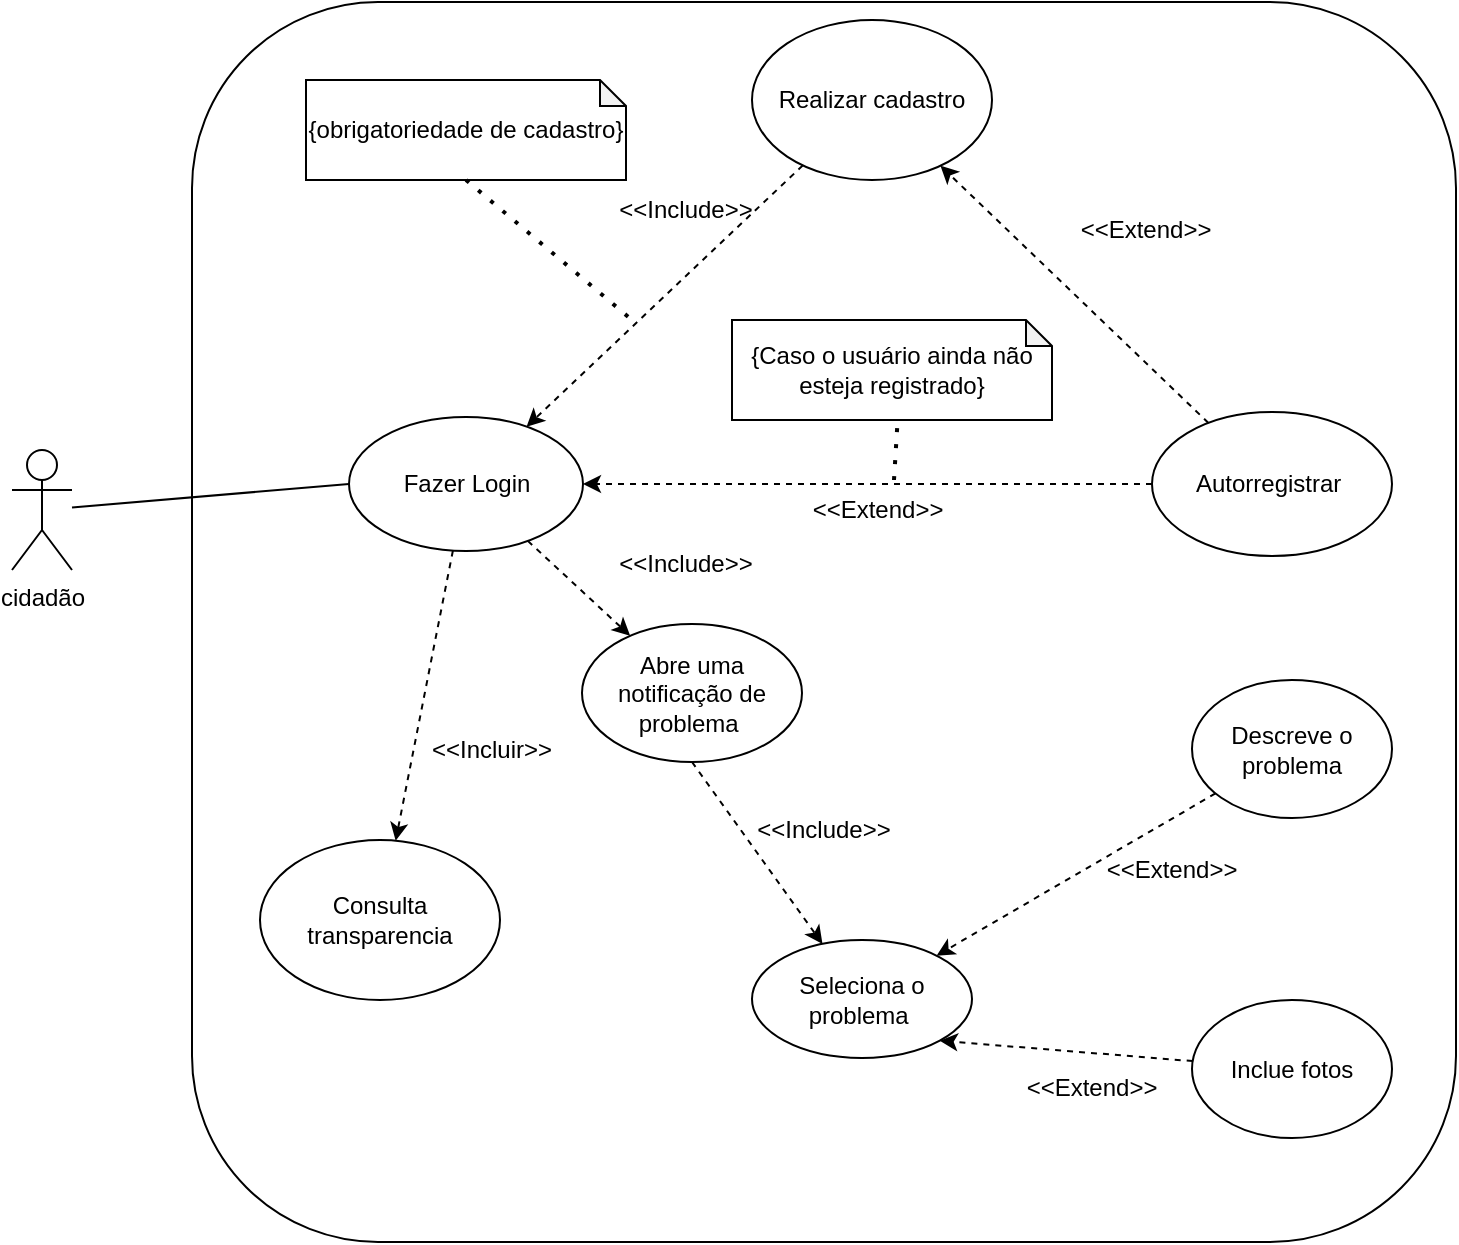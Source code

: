 <mxfile version="20.5.3" type="github">
  <diagram id="TVsBRt_6ifpyhdmxl0sS" name="Página-1">
    <mxGraphModel dx="1505" dy="699" grid="1" gridSize="10" guides="1" tooltips="1" connect="1" arrows="1" fold="1" page="1" pageScale="1" pageWidth="827" pageHeight="1169" math="0" shadow="0">
      <root>
        <mxCell id="0" />
        <mxCell id="1" parent="0" />
        <mxCell id="l2oMR_xmYZ3DmNcnoLsg-2" value="" style="rounded=1;whiteSpace=wrap;html=1;" parent="1" vertex="1">
          <mxGeometry x="380" y="201" width="632" height="620" as="geometry" />
        </mxCell>
        <mxCell id="3qhmE-iBuOqCYNNwEswj-12" style="edgeStyle=none;rounded=0;orthogonalLoop=1;jettySize=auto;html=1;endArrow=none;endFill=0;entryX=0;entryY=0.5;entryDx=0;entryDy=0;" parent="1" source="l2oMR_xmYZ3DmNcnoLsg-3" target="jGJpMxYCjoMVBmj3pBdk-5" edge="1">
          <mxGeometry relative="1" as="geometry">
            <mxPoint x="420" y="415" as="targetPoint" />
          </mxGeometry>
        </mxCell>
        <mxCell id="l2oMR_xmYZ3DmNcnoLsg-3" value="cidadão&lt;br&gt;" style="shape=umlActor;verticalLabelPosition=bottom;verticalAlign=top;html=1;" parent="1" vertex="1">
          <mxGeometry x="290" y="425" width="30" height="60" as="geometry" />
        </mxCell>
        <mxCell id="l2oMR_xmYZ3DmNcnoLsg-16" value="&lt;font style=&quot;vertical-align: inherit;&quot;&gt;&lt;font style=&quot;vertical-align: inherit;&quot;&gt;&lt;font style=&quot;vertical-align: inherit;&quot;&gt;&lt;font style=&quot;vertical-align: inherit;&quot;&gt;Descreve o problema&lt;/font&gt;&lt;/font&gt;&lt;/font&gt;&lt;/font&gt;" style="ellipse;whiteSpace=wrap;html=1;" parent="1" vertex="1">
          <mxGeometry x="880" y="540" width="100" height="69" as="geometry" />
        </mxCell>
        <mxCell id="l2oMR_xmYZ3DmNcnoLsg-24" value="Consulta transparencia" style="ellipse;whiteSpace=wrap;html=1;" parent="1" vertex="1">
          <mxGeometry x="414" y="620" width="120" height="80" as="geometry" />
        </mxCell>
        <mxCell id="LZpyRdWRC8auorOzAgjW-4" value="&amp;lt;&amp;lt;Extend&amp;gt;&amp;gt;" style="text;html=1;strokeColor=none;fillColor=none;align=center;verticalAlign=middle;whiteSpace=wrap;rounded=0;" parent="1" vertex="1">
          <mxGeometry x="693" y="440" width="60" height="30" as="geometry" />
        </mxCell>
        <mxCell id="LZpyRdWRC8auorOzAgjW-6" value="&lt;font style=&quot;vertical-align: inherit;&quot;&gt;&lt;font style=&quot;vertical-align: inherit;&quot;&gt;&lt;font style=&quot;vertical-align: inherit;&quot;&gt;&lt;font style=&quot;vertical-align: inherit;&quot;&gt;Abre uma notificação de problema&amp;nbsp;&lt;/font&gt;&lt;/font&gt;&lt;/font&gt;&lt;/font&gt;" style="ellipse;whiteSpace=wrap;html=1;" parent="1" vertex="1">
          <mxGeometry x="575" y="512" width="110" height="69" as="geometry" />
        </mxCell>
        <mxCell id="jGJpMxYCjoMVBmj3pBdk-2" value="&lt;font style=&quot;vertical-align: inherit;&quot;&gt;&lt;font style=&quot;vertical-align: inherit;&quot;&gt;Autorregistrar&amp;nbsp;&lt;/font&gt;&lt;/font&gt;" style="ellipse;whiteSpace=wrap;html=1;" parent="1" vertex="1">
          <mxGeometry x="860" y="406" width="120" height="72" as="geometry" />
        </mxCell>
        <mxCell id="jGJpMxYCjoMVBmj3pBdk-5" value="&lt;font style=&quot;vertical-align: inherit;&quot;&gt;&lt;font style=&quot;vertical-align: inherit;&quot;&gt;Fazer Login&lt;/font&gt;&lt;/font&gt;" style="ellipse;whiteSpace=wrap;html=1;" parent="1" vertex="1">
          <mxGeometry x="458.5" y="408.5" width="117" height="67" as="geometry" />
        </mxCell>
        <mxCell id="jGJpMxYCjoMVBmj3pBdk-6" value="&lt;font style=&quot;vertical-align: inherit;&quot;&gt;&lt;font style=&quot;vertical-align: inherit;&quot;&gt;{Caso o usuário ainda não esteja registrado}&lt;/font&gt;&lt;/font&gt;" style="shape=note;whiteSpace=wrap;html=1;backgroundOutline=1;darkOpacity=0.05;size=13;" parent="1" vertex="1">
          <mxGeometry x="650" y="360" width="160" height="50" as="geometry" />
        </mxCell>
        <mxCell id="jGJpMxYCjoMVBmj3pBdk-7" value="" style="endArrow=none;dashed=1;html=1;dashPattern=1 3;strokeWidth=2;rounded=0;entryX=0.518;entryY=0.98;entryDx=0;entryDy=0;entryPerimeter=0;" parent="1" target="jGJpMxYCjoMVBmj3pBdk-6" edge="1">
          <mxGeometry width="50" height="50" relative="1" as="geometry">
            <mxPoint x="731" y="440" as="sourcePoint" />
            <mxPoint x="580" y="320" as="targetPoint" />
          </mxGeometry>
        </mxCell>
        <mxCell id="jGJpMxYCjoMVBmj3pBdk-8" value="" style="endArrow=classic;html=1;rounded=0;dashed=1;entryX=1;entryY=0.5;entryDx=0;entryDy=0;" parent="1" source="jGJpMxYCjoMVBmj3pBdk-2" target="jGJpMxYCjoMVBmj3pBdk-5" edge="1">
          <mxGeometry width="50" height="50" relative="1" as="geometry">
            <mxPoint x="570" y="460" as="sourcePoint" />
            <mxPoint x="600" y="413" as="targetPoint" />
          </mxGeometry>
        </mxCell>
        <mxCell id="jGJpMxYCjoMVBmj3pBdk-12" value="&lt;font style=&quot;vertical-align: inherit;&quot;&gt;&lt;font style=&quot;vertical-align: inherit;&quot;&gt;&lt;font style=&quot;vertical-align: inherit;&quot;&gt;&lt;font style=&quot;vertical-align: inherit;&quot;&gt;&lt;font style=&quot;vertical-align: inherit;&quot;&gt;&lt;font style=&quot;vertical-align: inherit;&quot;&gt;Seleciona o problema&amp;nbsp;&lt;/font&gt;&lt;/font&gt;&lt;/font&gt;&lt;/font&gt;&lt;/font&gt;&lt;/font&gt;" style="ellipse;whiteSpace=wrap;html=1;" parent="1" vertex="1">
          <mxGeometry x="660" y="670" width="110" height="59" as="geometry" />
        </mxCell>
        <mxCell id="jGJpMxYCjoMVBmj3pBdk-14" value="&lt;font style=&quot;vertical-align: inherit;&quot;&gt;&lt;font style=&quot;vertical-align: inherit;&quot;&gt;&amp;lt;&amp;lt;Include&amp;gt;&amp;gt;&lt;/font&gt;&lt;/font&gt;" style="text;html=1;strokeColor=none;fillColor=none;align=center;verticalAlign=middle;whiteSpace=wrap;rounded=0;" parent="1" vertex="1">
          <mxGeometry x="666" y="600" width="60" height="30" as="geometry" />
        </mxCell>
        <mxCell id="jGJpMxYCjoMVBmj3pBdk-16" value="" style="endArrow=classic;html=1;rounded=0;dashed=1;" parent="1" source="l2oMR_xmYZ3DmNcnoLsg-16" target="jGJpMxYCjoMVBmj3pBdk-12" edge="1">
          <mxGeometry width="50" height="50" relative="1" as="geometry">
            <mxPoint x="570" y="530" as="sourcePoint" />
            <mxPoint x="620" y="480" as="targetPoint" />
          </mxGeometry>
        </mxCell>
        <mxCell id="jGJpMxYCjoMVBmj3pBdk-17" value="&lt;font style=&quot;vertical-align: inherit;&quot;&gt;&lt;font style=&quot;vertical-align: inherit;&quot;&gt;Inclue fotos&lt;/font&gt;&lt;/font&gt;" style="ellipse;whiteSpace=wrap;html=1;" parent="1" vertex="1">
          <mxGeometry x="880" y="700" width="100" height="69" as="geometry" />
        </mxCell>
        <mxCell id="jGJpMxYCjoMVBmj3pBdk-18" value="" style="endArrow=classic;html=1;rounded=0;dashed=1;entryX=1;entryY=1;entryDx=0;entryDy=0;" parent="1" source="jGJpMxYCjoMVBmj3pBdk-17" target="jGJpMxYCjoMVBmj3pBdk-12" edge="1">
          <mxGeometry width="50" height="50" relative="1" as="geometry">
            <mxPoint x="680" y="560" as="sourcePoint" />
            <mxPoint x="730" y="510" as="targetPoint" />
          </mxGeometry>
        </mxCell>
        <mxCell id="jGJpMxYCjoMVBmj3pBdk-19" value="&amp;lt;&amp;lt;Extend&amp;gt;&amp;gt;" style="text;html=1;strokeColor=none;fillColor=none;align=center;verticalAlign=middle;whiteSpace=wrap;rounded=0;" parent="1" vertex="1">
          <mxGeometry x="840" y="620" width="60" height="30" as="geometry" />
        </mxCell>
        <mxCell id="jGJpMxYCjoMVBmj3pBdk-23" style="edgeStyle=orthogonalEdgeStyle;rounded=0;orthogonalLoop=1;jettySize=auto;html=1;exitX=0.5;exitY=1;exitDx=0;exitDy=0;dashed=1;" parent="1" source="jGJpMxYCjoMVBmj3pBdk-12" target="jGJpMxYCjoMVBmj3pBdk-12" edge="1">
          <mxGeometry relative="1" as="geometry" />
        </mxCell>
        <mxCell id="BYaCQulpMSMpRnFoHLQs-2" value="&lt;font style=&quot;vertical-align: inherit;&quot;&gt;&lt;font style=&quot;vertical-align: inherit;&quot;&gt;Realizar cadastro&lt;/font&gt;&lt;/font&gt;" style="ellipse;whiteSpace=wrap;html=1;" vertex="1" parent="1">
          <mxGeometry x="660" y="210" width="120" height="80" as="geometry" />
        </mxCell>
        <mxCell id="BYaCQulpMSMpRnFoHLQs-3" value="" style="endArrow=classic;html=1;rounded=0;dashed=1;" edge="1" parent="1" source="jGJpMxYCjoMVBmj3pBdk-2" target="BYaCQulpMSMpRnFoHLQs-2">
          <mxGeometry width="50" height="50" relative="1" as="geometry">
            <mxPoint x="750" y="400" as="sourcePoint" />
            <mxPoint x="800" y="350" as="targetPoint" />
          </mxGeometry>
        </mxCell>
        <mxCell id="BYaCQulpMSMpRnFoHLQs-4" value="&amp;lt;&amp;lt;Extend&amp;gt;&amp;gt;" style="text;html=1;strokeColor=none;fillColor=none;align=center;verticalAlign=middle;whiteSpace=wrap;rounded=0;" vertex="1" parent="1">
          <mxGeometry x="827" y="300" width="60" height="30" as="geometry" />
        </mxCell>
        <mxCell id="BYaCQulpMSMpRnFoHLQs-5" value="&lt;font style=&quot;vertical-align: inherit;&quot;&gt;&lt;font style=&quot;vertical-align: inherit;&quot;&gt;&lt;font style=&quot;vertical-align: inherit;&quot;&gt;&lt;font style=&quot;vertical-align: inherit;&quot;&gt;&lt;font style=&quot;vertical-align: inherit;&quot;&gt;&lt;font style=&quot;vertical-align: inherit;&quot;&gt;{obrigatoriedade de cadastro}&lt;/font&gt;&lt;/font&gt;&lt;/font&gt;&lt;/font&gt;&lt;/font&gt;&lt;/font&gt;" style="shape=note;whiteSpace=wrap;html=1;backgroundOutline=1;darkOpacity=0.05;size=13;" vertex="1" parent="1">
          <mxGeometry x="437" y="240" width="160" height="50" as="geometry" />
        </mxCell>
        <mxCell id="BYaCQulpMSMpRnFoHLQs-6" value="" style="endArrow=classic;html=1;rounded=0;dashed=1;" edge="1" parent="1" source="BYaCQulpMSMpRnFoHLQs-2" target="jGJpMxYCjoMVBmj3pBdk-5">
          <mxGeometry width="50" height="50" relative="1" as="geometry">
            <mxPoint x="750" y="530" as="sourcePoint" />
            <mxPoint x="800" y="480" as="targetPoint" />
          </mxGeometry>
        </mxCell>
        <mxCell id="BYaCQulpMSMpRnFoHLQs-7" value="&lt;font style=&quot;vertical-align: inherit;&quot;&gt;&lt;font style=&quot;vertical-align: inherit;&quot;&gt;&amp;lt;&amp;lt;Include&amp;gt;&amp;gt;&lt;/font&gt;&lt;/font&gt;" style="text;html=1;strokeColor=none;fillColor=none;align=center;verticalAlign=middle;whiteSpace=wrap;rounded=0;" vertex="1" parent="1">
          <mxGeometry x="597" y="290" width="60" height="30" as="geometry" />
        </mxCell>
        <mxCell id="BYaCQulpMSMpRnFoHLQs-8" value="&lt;font style=&quot;vertical-align: inherit;&quot;&gt;&lt;font style=&quot;vertical-align: inherit;&quot;&gt;&amp;lt;&amp;lt;Include&amp;gt;&amp;gt;&lt;/font&gt;&lt;/font&gt;" style="text;html=1;strokeColor=none;fillColor=none;align=center;verticalAlign=middle;whiteSpace=wrap;rounded=0;" vertex="1" parent="1">
          <mxGeometry x="597" y="467" width="60" height="30" as="geometry" />
        </mxCell>
        <mxCell id="BYaCQulpMSMpRnFoHLQs-9" value="&lt;font style=&quot;vertical-align: inherit;&quot;&gt;&lt;font style=&quot;vertical-align: inherit;&quot;&gt;&lt;font style=&quot;vertical-align: inherit;&quot;&gt;&lt;font style=&quot;vertical-align: inherit;&quot;&gt;&amp;lt;&amp;lt;Incluir&amp;gt;&amp;gt;&lt;/font&gt;&lt;/font&gt;&lt;/font&gt;&lt;/font&gt;" style="text;html=1;strokeColor=none;fillColor=none;align=center;verticalAlign=middle;whiteSpace=wrap;rounded=0;" vertex="1" parent="1">
          <mxGeometry x="500" y="559.5" width="60" height="30" as="geometry" />
        </mxCell>
        <mxCell id="BYaCQulpMSMpRnFoHLQs-13" value="" style="endArrow=classic;html=1;rounded=0;exitX=0.5;exitY=1;exitDx=0;exitDy=0;dashed=1;" edge="1" parent="1" source="LZpyRdWRC8auorOzAgjW-6" target="jGJpMxYCjoMVBmj3pBdk-12">
          <mxGeometry width="50" height="50" relative="1" as="geometry">
            <mxPoint x="750" y="530" as="sourcePoint" />
            <mxPoint x="800" y="480" as="targetPoint" />
          </mxGeometry>
        </mxCell>
        <mxCell id="BYaCQulpMSMpRnFoHLQs-15" value="" style="endArrow=classic;html=1;rounded=0;dashed=1;" edge="1" parent="1" source="jGJpMxYCjoMVBmj3pBdk-5" target="LZpyRdWRC8auorOzAgjW-6">
          <mxGeometry width="50" height="50" relative="1" as="geometry">
            <mxPoint x="750" y="530" as="sourcePoint" />
            <mxPoint x="800" y="480" as="targetPoint" />
          </mxGeometry>
        </mxCell>
        <mxCell id="BYaCQulpMSMpRnFoHLQs-16" value="" style="endArrow=classic;html=1;rounded=0;dashed=1;" edge="1" parent="1" source="jGJpMxYCjoMVBmj3pBdk-5" target="l2oMR_xmYZ3DmNcnoLsg-24">
          <mxGeometry width="50" height="50" relative="1" as="geometry">
            <mxPoint x="750" y="530" as="sourcePoint" />
            <mxPoint x="800" y="480" as="targetPoint" />
          </mxGeometry>
        </mxCell>
        <mxCell id="BYaCQulpMSMpRnFoHLQs-18" value="&amp;lt;&amp;lt;Extend&amp;gt;&amp;gt;" style="text;html=1;strokeColor=none;fillColor=none;align=center;verticalAlign=middle;whiteSpace=wrap;rounded=0;" vertex="1" parent="1">
          <mxGeometry x="800" y="729" width="60" height="30" as="geometry" />
        </mxCell>
        <mxCell id="BYaCQulpMSMpRnFoHLQs-19" value="" style="endArrow=none;dashed=1;html=1;dashPattern=1 3;strokeWidth=2;rounded=0;exitX=0.5;exitY=1;exitDx=0;exitDy=0;exitPerimeter=0;" edge="1" parent="1" source="BYaCQulpMSMpRnFoHLQs-5">
          <mxGeometry width="50" height="50" relative="1" as="geometry">
            <mxPoint x="840" y="460" as="sourcePoint" />
            <mxPoint x="600" y="360" as="targetPoint" />
          </mxGeometry>
        </mxCell>
      </root>
    </mxGraphModel>
  </diagram>
</mxfile>

